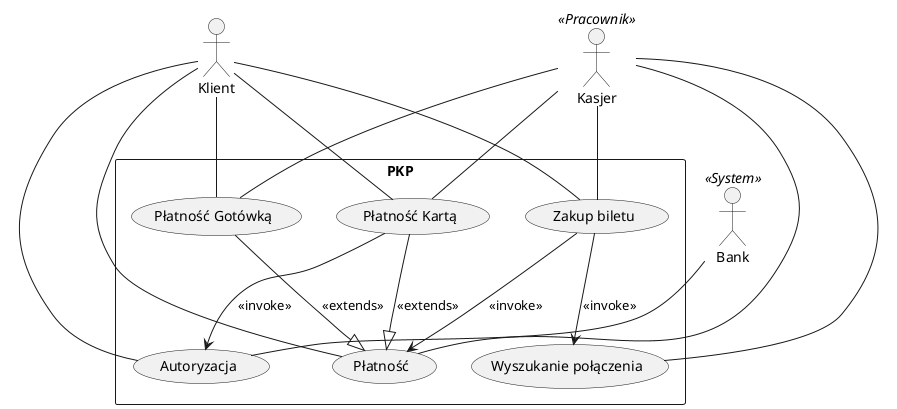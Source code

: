 @startuml

actor Klient as K
actor Kasjer as P <<Pracownik>>
actor Bank as B  <<System>>

rectangle PKP{
    usecase "Zakup biletu" as zakup
    usecase "Płatność" as platnosc
    usecase "Płatność Gotówką" as cash 
    usecase "Płatność Kartą" as karta
    usecase "Wyszukanie połączenia" as wyszukanie
    usecase "Autoryzacja" as autoryzacja
}
P -- zakup
K -- zakup
K -- platnosc
K -- cash
K -- karta
P -- platnosc
P -- cash
P -- karta
K -- autoryzacja
B -- autoryzacja
P -- wyszukanie

zakup --> platnosc :<<invoke>>
cash --|> platnosc :<<extends>>
karta --|> platnosc :<<extends>>
zakup --> wyszukanie :<<invoke>>
karta --> autoryzacja : <<invoke>>

@enduml